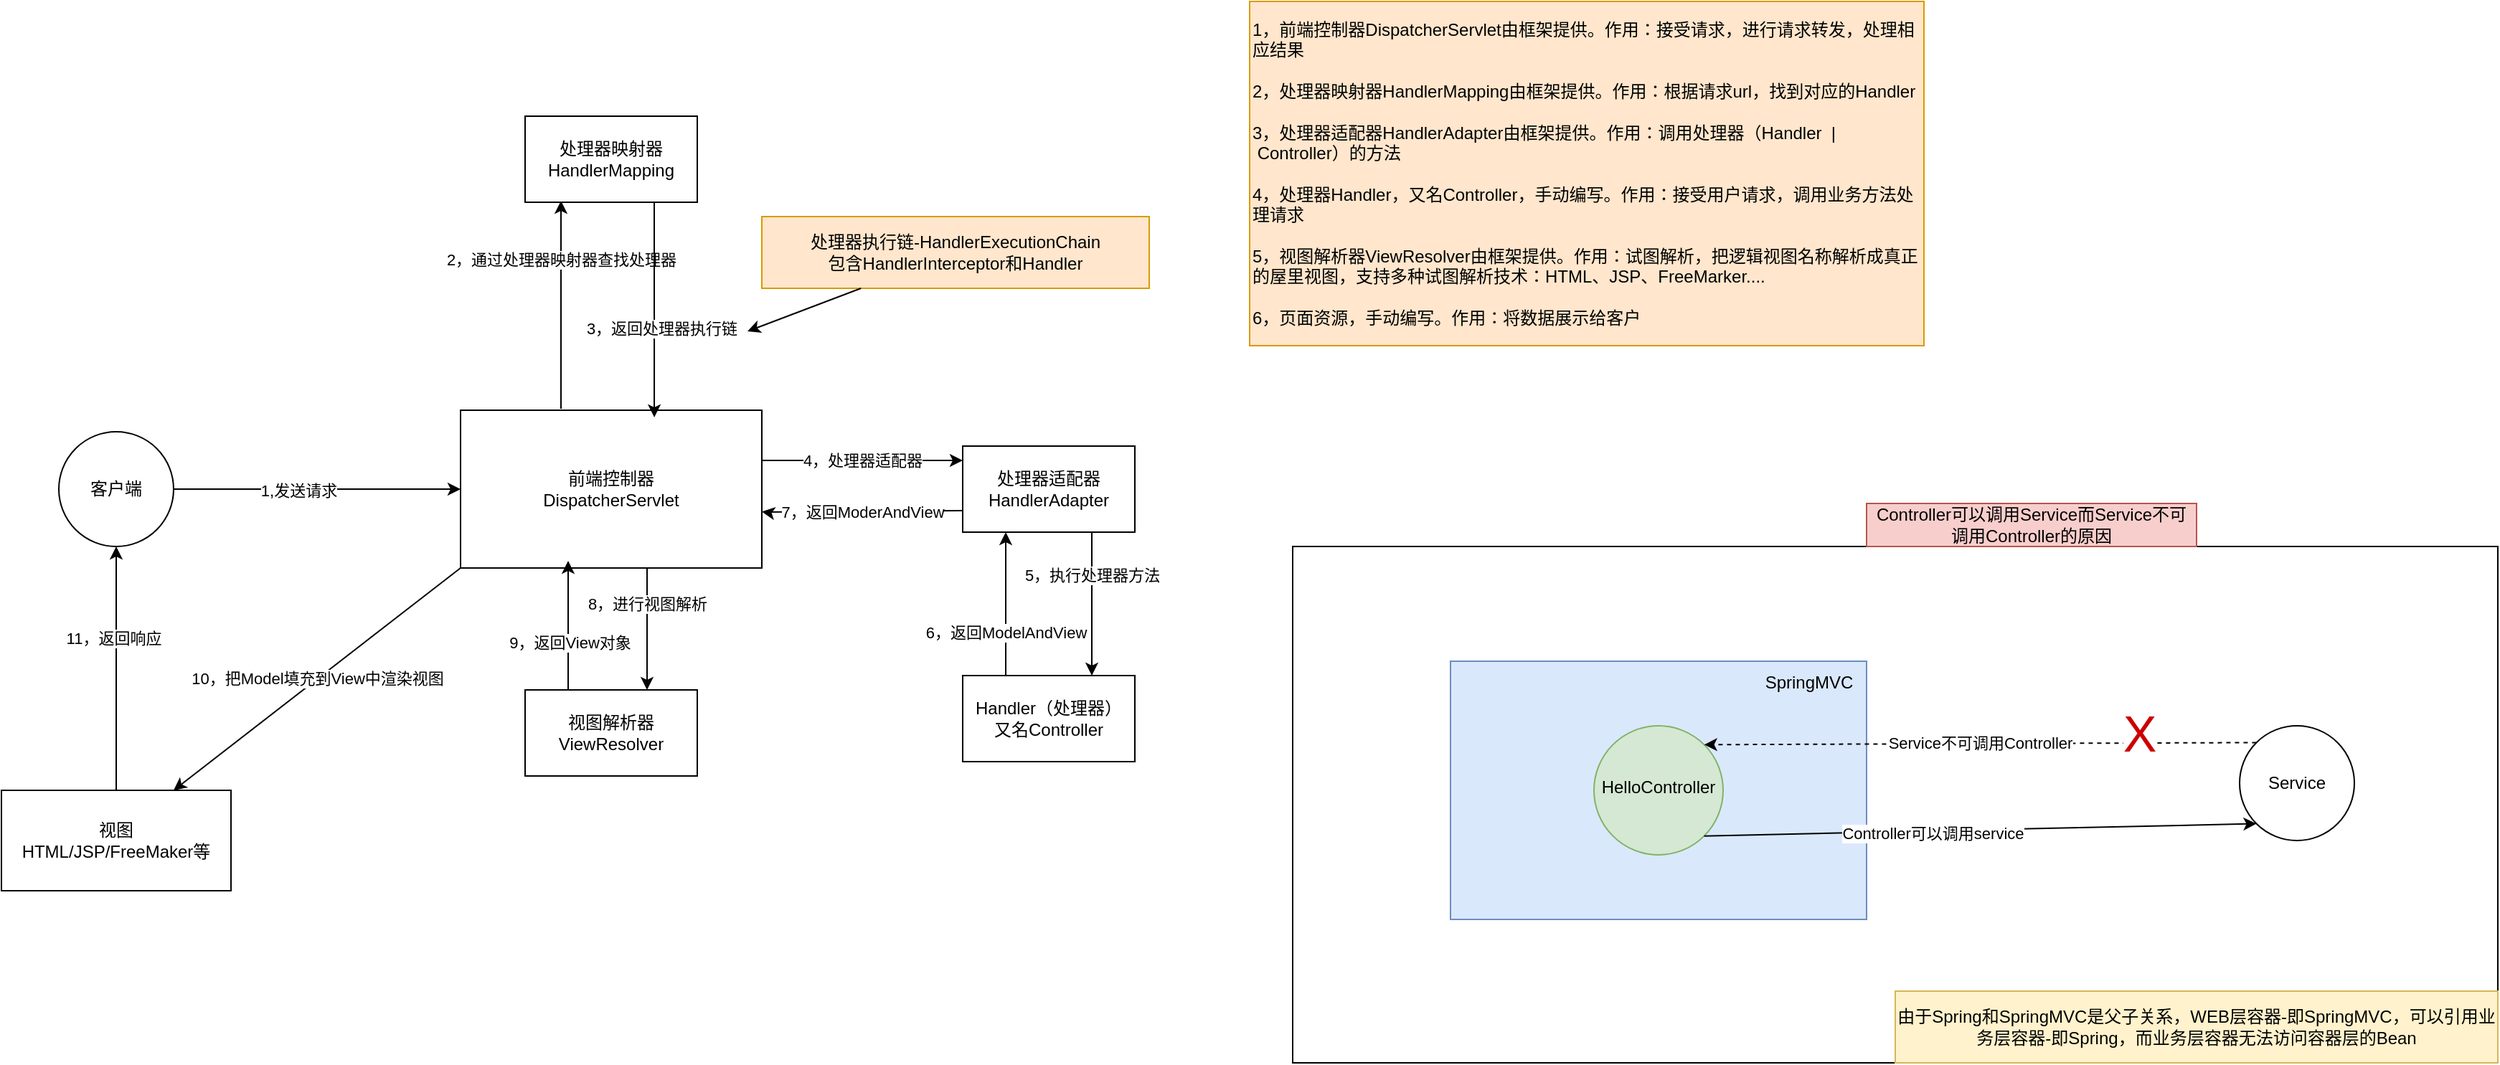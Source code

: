<mxfile version="15.7.0" type="github">
  <diagram id="7LRNWTfj9UgesFScxTXY" name="第 1 页">
    <mxGraphModel dx="1422" dy="1923" grid="1" gridSize="10" guides="1" tooltips="1" connect="1" arrows="1" fold="1" page="1" pageScale="1" pageWidth="827" pageHeight="1169" math="0" shadow="0">
      <root>
        <mxCell id="0" />
        <mxCell id="1" parent="0" />
        <mxCell id="AGUYlobTXLeBJ3e-e3ZP-43" value="" style="rounded=0;whiteSpace=wrap;html=1;labelBackgroundColor=none;fontSize=35;fontColor=#CC0000;align=center;verticalAlign=middle;" vertex="1" parent="1">
          <mxGeometry x="970" y="340" width="840" height="360" as="geometry" />
        </mxCell>
        <mxCell id="AGUYlobTXLeBJ3e-e3ZP-3" value="" style="edgeStyle=orthogonalEdgeStyle;rounded=0;orthogonalLoop=1;jettySize=auto;html=1;" edge="1" parent="1" source="AGUYlobTXLeBJ3e-e3ZP-1" target="AGUYlobTXLeBJ3e-e3ZP-2">
          <mxGeometry relative="1" as="geometry" />
        </mxCell>
        <mxCell id="AGUYlobTXLeBJ3e-e3ZP-4" value="1,发送请求" style="edgeLabel;html=1;align=center;verticalAlign=middle;resizable=0;points=[];" vertex="1" connectable="0" parent="AGUYlobTXLeBJ3e-e3ZP-3">
          <mxGeometry x="-0.13" y="-1" relative="1" as="geometry">
            <mxPoint as="offset" />
          </mxGeometry>
        </mxCell>
        <mxCell id="AGUYlobTXLeBJ3e-e3ZP-1" value="客户端" style="ellipse;whiteSpace=wrap;html=1;aspect=fixed;" vertex="1" parent="1">
          <mxGeometry x="110" y="260" width="80" height="80" as="geometry" />
        </mxCell>
        <mxCell id="AGUYlobTXLeBJ3e-e3ZP-8" value="2，通过处理器映射器查找处理器" style="edgeStyle=orthogonalEdgeStyle;rounded=0;orthogonalLoop=1;jettySize=auto;html=1;" edge="1" parent="1">
          <mxGeometry x="0.434" relative="1" as="geometry">
            <mxPoint x="460" y="244" as="sourcePoint" />
            <mxPoint x="460" y="99" as="targetPoint" />
            <Array as="points">
              <mxPoint x="460" y="199" />
              <mxPoint x="460" y="199" />
            </Array>
            <mxPoint as="offset" />
          </mxGeometry>
        </mxCell>
        <mxCell id="AGUYlobTXLeBJ3e-e3ZP-14" value="" style="edgeStyle=orthogonalEdgeStyle;rounded=0;orthogonalLoop=1;jettySize=auto;html=1;" edge="1" parent="1" source="AGUYlobTXLeBJ3e-e3ZP-2" target="AGUYlobTXLeBJ3e-e3ZP-13">
          <mxGeometry relative="1" as="geometry">
            <Array as="points">
              <mxPoint x="650" y="280" />
              <mxPoint x="650" y="280" />
            </Array>
          </mxGeometry>
        </mxCell>
        <mxCell id="AGUYlobTXLeBJ3e-e3ZP-16" value="4，处理器适配器" style="edgeLabel;html=1;align=center;verticalAlign=middle;resizable=0;points=[];" vertex="1" connectable="0" parent="AGUYlobTXLeBJ3e-e3ZP-14">
          <mxGeometry x="-0.286" relative="1" as="geometry">
            <mxPoint x="20" as="offset" />
          </mxGeometry>
        </mxCell>
        <mxCell id="AGUYlobTXLeBJ3e-e3ZP-21" value="8，进行视图解析" style="edgeStyle=orthogonalEdgeStyle;rounded=0;orthogonalLoop=1;jettySize=auto;html=1;" edge="1" parent="1" source="AGUYlobTXLeBJ3e-e3ZP-2" target="AGUYlobTXLeBJ3e-e3ZP-20">
          <mxGeometry x="-0.412" relative="1" as="geometry">
            <Array as="points">
              <mxPoint x="520" y="390" />
              <mxPoint x="520" y="390" />
            </Array>
            <mxPoint as="offset" />
          </mxGeometry>
        </mxCell>
        <mxCell id="AGUYlobTXLeBJ3e-e3ZP-2" value="前端控制器&lt;br&gt;DispatcherServlet" style="whiteSpace=wrap;html=1;" vertex="1" parent="1">
          <mxGeometry x="390" y="245" width="210" height="110" as="geometry" />
        </mxCell>
        <mxCell id="AGUYlobTXLeBJ3e-e3ZP-7" value="处理器映射器&lt;br&gt;HandlerMapping" style="whiteSpace=wrap;html=1;" vertex="1" parent="1">
          <mxGeometry x="435" y="40" width="120" height="60" as="geometry" />
        </mxCell>
        <mxCell id="AGUYlobTXLeBJ3e-e3ZP-9" value="" style="endArrow=classic;html=1;rounded=0;exitX=0.75;exitY=1;exitDx=0;exitDy=0;entryX=0.643;entryY=0.045;entryDx=0;entryDy=0;entryPerimeter=0;" edge="1" parent="1" source="AGUYlobTXLeBJ3e-e3ZP-7" target="AGUYlobTXLeBJ3e-e3ZP-2">
          <mxGeometry width="50" height="50" relative="1" as="geometry">
            <mxPoint x="650" y="140" as="sourcePoint" />
            <mxPoint x="700" y="90" as="targetPoint" />
          </mxGeometry>
        </mxCell>
        <mxCell id="AGUYlobTXLeBJ3e-e3ZP-10" value="3，返回处理器执行链" style="edgeLabel;html=1;align=center;verticalAlign=middle;resizable=0;points=[];" vertex="1" connectable="0" parent="AGUYlobTXLeBJ3e-e3ZP-9">
          <mxGeometry x="0.174" y="5" relative="1" as="geometry">
            <mxPoint as="offset" />
          </mxGeometry>
        </mxCell>
        <mxCell id="AGUYlobTXLeBJ3e-e3ZP-11" value="处理器执行链-HandlerExecutionChain&lt;br&gt;包含HandlerInterceptor和Handler" style="text;html=1;strokeColor=#d79b00;fillColor=#ffe6cc;align=center;verticalAlign=middle;whiteSpace=wrap;rounded=0;" vertex="1" parent="1">
          <mxGeometry x="600" y="110" width="270" height="50" as="geometry" />
        </mxCell>
        <mxCell id="AGUYlobTXLeBJ3e-e3ZP-12" value="" style="endArrow=classic;html=1;rounded=0;" edge="1" parent="1" source="AGUYlobTXLeBJ3e-e3ZP-11">
          <mxGeometry width="50" height="50" relative="1" as="geometry">
            <mxPoint x="800" y="260" as="sourcePoint" />
            <mxPoint x="590" y="190" as="targetPoint" />
          </mxGeometry>
        </mxCell>
        <mxCell id="AGUYlobTXLeBJ3e-e3ZP-18" value="5，执行处理器方法" style="edgeStyle=orthogonalEdgeStyle;rounded=0;orthogonalLoop=1;jettySize=auto;html=1;" edge="1" parent="1" source="AGUYlobTXLeBJ3e-e3ZP-13" target="AGUYlobTXLeBJ3e-e3ZP-17">
          <mxGeometry x="-0.4" relative="1" as="geometry">
            <Array as="points">
              <mxPoint x="830" y="370" />
              <mxPoint x="830" y="370" />
            </Array>
            <mxPoint as="offset" />
          </mxGeometry>
        </mxCell>
        <mxCell id="AGUYlobTXLeBJ3e-e3ZP-13" value="处理器适配器&lt;br&gt;HandlerAdapter" style="whiteSpace=wrap;html=1;" vertex="1" parent="1">
          <mxGeometry x="740" y="270" width="120" height="60" as="geometry" />
        </mxCell>
        <mxCell id="AGUYlobTXLeBJ3e-e3ZP-15" value="7，返回ModerAndView" style="endArrow=classic;html=1;rounded=0;exitX=0;exitY=0.75;exitDx=0;exitDy=0;" edge="1" parent="1" source="AGUYlobTXLeBJ3e-e3ZP-13" target="AGUYlobTXLeBJ3e-e3ZP-2">
          <mxGeometry width="50" height="50" relative="1" as="geometry">
            <mxPoint x="690" y="530" as="sourcePoint" />
            <mxPoint x="740" y="480" as="targetPoint" />
            <Array as="points">
              <mxPoint x="602" y="316" />
            </Array>
          </mxGeometry>
        </mxCell>
        <mxCell id="AGUYlobTXLeBJ3e-e3ZP-17" value="Handler（处理器）&lt;br&gt;又名Controller" style="whiteSpace=wrap;html=1;" vertex="1" parent="1">
          <mxGeometry x="740" y="430" width="120" height="60" as="geometry" />
        </mxCell>
        <mxCell id="AGUYlobTXLeBJ3e-e3ZP-19" value="6，返回ModelAndView" style="endArrow=classic;html=1;rounded=0;entryX=0.25;entryY=1;entryDx=0;entryDy=0;exitX=0.25;exitY=0;exitDx=0;exitDy=0;" edge="1" parent="1" source="AGUYlobTXLeBJ3e-e3ZP-17" target="AGUYlobTXLeBJ3e-e3ZP-13">
          <mxGeometry x="-0.4" width="50" height="50" relative="1" as="geometry">
            <mxPoint x="530" y="540" as="sourcePoint" />
            <mxPoint x="580" y="490" as="targetPoint" />
            <mxPoint as="offset" />
          </mxGeometry>
        </mxCell>
        <mxCell id="AGUYlobTXLeBJ3e-e3ZP-20" value="视图解析器&lt;br&gt;ViewResolver" style="whiteSpace=wrap;html=1;" vertex="1" parent="1">
          <mxGeometry x="435" y="440" width="120" height="60" as="geometry" />
        </mxCell>
        <mxCell id="AGUYlobTXLeBJ3e-e3ZP-22" value="" style="endArrow=classic;html=1;rounded=0;exitX=0.25;exitY=0;exitDx=0;exitDy=0;" edge="1" parent="1" source="AGUYlobTXLeBJ3e-e3ZP-20">
          <mxGeometry width="50" height="50" relative="1" as="geometry">
            <mxPoint x="468" y="430" as="sourcePoint" />
            <mxPoint x="465" y="350" as="targetPoint" />
          </mxGeometry>
        </mxCell>
        <mxCell id="AGUYlobTXLeBJ3e-e3ZP-23" value="9，返回View对象" style="edgeLabel;html=1;align=center;verticalAlign=middle;resizable=0;points=[];" vertex="1" connectable="0" parent="AGUYlobTXLeBJ3e-e3ZP-22">
          <mxGeometry x="-0.267" y="-1" relative="1" as="geometry">
            <mxPoint as="offset" />
          </mxGeometry>
        </mxCell>
        <mxCell id="AGUYlobTXLeBJ3e-e3ZP-24" value="视图&lt;br&gt;HTML/JSP/FreeMaker等" style="rounded=0;whiteSpace=wrap;html=1;" vertex="1" parent="1">
          <mxGeometry x="70" y="510" width="160" height="70" as="geometry" />
        </mxCell>
        <mxCell id="AGUYlobTXLeBJ3e-e3ZP-25" value="10，把Model填充到View中渲染视图" style="endArrow=classic;html=1;rounded=0;exitX=0;exitY=1;exitDx=0;exitDy=0;entryX=0.75;entryY=0;entryDx=0;entryDy=0;" edge="1" parent="1" source="AGUYlobTXLeBJ3e-e3ZP-2" target="AGUYlobTXLeBJ3e-e3ZP-24">
          <mxGeometry width="50" height="50" relative="1" as="geometry">
            <mxPoint x="240" y="670" as="sourcePoint" />
            <mxPoint x="290" y="620" as="targetPoint" />
          </mxGeometry>
        </mxCell>
        <mxCell id="AGUYlobTXLeBJ3e-e3ZP-26" value="" style="endArrow=classic;html=1;rounded=0;exitX=0.5;exitY=0;exitDx=0;exitDy=0;entryX=0.5;entryY=1;entryDx=0;entryDy=0;" edge="1" parent="1" source="AGUYlobTXLeBJ3e-e3ZP-24" target="AGUYlobTXLeBJ3e-e3ZP-1">
          <mxGeometry width="50" height="50" relative="1" as="geometry">
            <mxPoint x="120" y="430" as="sourcePoint" />
            <mxPoint x="170" y="380" as="targetPoint" />
          </mxGeometry>
        </mxCell>
        <mxCell id="AGUYlobTXLeBJ3e-e3ZP-27" value="11，返回响应" style="edgeLabel;html=1;align=center;verticalAlign=middle;resizable=0;points=[];" vertex="1" connectable="0" parent="AGUYlobTXLeBJ3e-e3ZP-26">
          <mxGeometry x="0.248" y="2" relative="1" as="geometry">
            <mxPoint as="offset" />
          </mxGeometry>
        </mxCell>
        <mxCell id="AGUYlobTXLeBJ3e-e3ZP-28" value="1，前端控制器DispatcherServlet由框架提供。作用：接受请求，进行请求转发，处理相应结果&lt;br&gt;&lt;br&gt;2，处理器映射器HandlerMapping由框架提供。作用：根据请求url，找到对应的Handler&lt;br&gt;&lt;br&gt;3，处理器适配器HandlerAdapter由框架提供。作用：调用处理器（Handler&amp;nbsp; |&amp;nbsp; &amp;nbsp;Controller）的方法&lt;br&gt;&lt;br&gt;4，处理器Handler，又名Controller，手动编写。作用：接受用户请求，调用业务方法处理请求&lt;br&gt;&lt;br&gt;5，视图解析器ViewResolver由框架提供。作用：试图解析，把逻辑视图名称解析成真正的屋里视图，支持多种试图解析技术：HTML、JSP、FreeMarker....&lt;br&gt;&lt;br&gt;6，页面资源，手动编写。作用：将数据展示给客户" style="rounded=0;whiteSpace=wrap;html=1;align=left;fillColor=#ffe6cc;strokeColor=#d79b00;" vertex="1" parent="1">
          <mxGeometry x="940" y="-40" width="470" height="240" as="geometry" />
        </mxCell>
        <mxCell id="AGUYlobTXLeBJ3e-e3ZP-29" value="" style="rounded=0;whiteSpace=wrap;html=1;align=center;verticalAlign=top;fillColor=#dae8fc;strokeColor=#6c8ebf;" vertex="1" parent="1">
          <mxGeometry x="1080" y="420" width="290" height="180" as="geometry" />
        </mxCell>
        <mxCell id="AGUYlobTXLeBJ3e-e3ZP-30" value="&#xa;&#xa;&lt;span style=&quot;color: rgb(0, 0, 0); font-family: helvetica; font-size: 12px; font-style: normal; font-weight: 400; letter-spacing: normal; text-align: center; text-indent: 0px; text-transform: none; word-spacing: 0px; display: inline; float: none;&quot;&gt;HelloController&lt;/span&gt;&#xa;&#xa;" style="ellipse;whiteSpace=wrap;html=1;aspect=fixed;align=center;verticalAlign=top;fillColor=#d5e8d4;strokeColor=#82b366;labelBackgroundColor=none;" vertex="1" parent="1">
          <mxGeometry x="1180" y="465" width="90" height="90" as="geometry" />
        </mxCell>
        <mxCell id="AGUYlobTXLeBJ3e-e3ZP-31" value="SpringMVC" style="text;html=1;strokeColor=none;fillColor=none;align=center;verticalAlign=middle;whiteSpace=wrap;rounded=0;" vertex="1" parent="1">
          <mxGeometry x="1300" y="420" width="60" height="30" as="geometry" />
        </mxCell>
        <mxCell id="AGUYlobTXLeBJ3e-e3ZP-32" value="Service" style="ellipse;whiteSpace=wrap;html=1;aspect=fixed;labelBackgroundColor=none;align=center;verticalAlign=middle;" vertex="1" parent="1">
          <mxGeometry x="1630" y="465" width="80" height="80" as="geometry" />
        </mxCell>
        <mxCell id="AGUYlobTXLeBJ3e-e3ZP-33" value="" style="endArrow=classic;html=1;rounded=0;entryX=0;entryY=1;entryDx=0;entryDy=0;exitX=1;exitY=1;exitDx=0;exitDy=0;" edge="1" parent="1" source="AGUYlobTXLeBJ3e-e3ZP-30" target="AGUYlobTXLeBJ3e-e3ZP-32">
          <mxGeometry width="50" height="50" relative="1" as="geometry">
            <mxPoint x="1460" y="500" as="sourcePoint" />
            <mxPoint x="1510" y="450" as="targetPoint" />
          </mxGeometry>
        </mxCell>
        <mxCell id="AGUYlobTXLeBJ3e-e3ZP-34" value="Controller可以调用service" style="edgeLabel;html=1;align=center;verticalAlign=middle;resizable=0;points=[];" vertex="1" connectable="0" parent="AGUYlobTXLeBJ3e-e3ZP-33">
          <mxGeometry x="-0.173" y="-1" relative="1" as="geometry">
            <mxPoint as="offset" />
          </mxGeometry>
        </mxCell>
        <mxCell id="AGUYlobTXLeBJ3e-e3ZP-35" value="Service不可调用Controller" style="endArrow=classic;html=1;rounded=0;entryX=1;entryY=0;entryDx=0;entryDy=0;exitX=0;exitY=0;exitDx=0;exitDy=0;dashed=1;" edge="1" parent="1" source="AGUYlobTXLeBJ3e-e3ZP-32" target="AGUYlobTXLeBJ3e-e3ZP-30">
          <mxGeometry width="50" height="50" relative="1" as="geometry">
            <mxPoint x="1440" y="490" as="sourcePoint" />
            <mxPoint x="1490" y="440" as="targetPoint" />
          </mxGeometry>
        </mxCell>
        <mxCell id="AGUYlobTXLeBJ3e-e3ZP-42" value="X" style="edgeLabel;html=1;align=center;verticalAlign=middle;resizable=0;points=[];fontSize=35;fontColor=#CC0000;" vertex="1" connectable="0" parent="AGUYlobTXLeBJ3e-e3ZP-35">
          <mxGeometry x="-0.529" relative="1" as="geometry">
            <mxPoint x="9" y="-7" as="offset" />
          </mxGeometry>
        </mxCell>
        <mxCell id="AGUYlobTXLeBJ3e-e3ZP-44" value="由于Spring和SpringMVC是父子关系，WEB层容器-即SpringMVC，可以引用业务层容器-即Spring，而业务层容器无法访问容器层的Bean" style="text;html=1;strokeColor=#d6b656;fillColor=#fff2cc;align=center;verticalAlign=middle;whiteSpace=wrap;rounded=0;labelBackgroundColor=none;fontSize=12;" vertex="1" parent="1">
          <mxGeometry x="1390" y="650" width="420" height="50" as="geometry" />
        </mxCell>
        <mxCell id="AGUYlobTXLeBJ3e-e3ZP-45" value="Controller可以调用Service而Service不可调用Controller的原因" style="text;html=1;strokeColor=#b85450;fillColor=#f8cecc;align=center;verticalAlign=middle;whiteSpace=wrap;rounded=0;labelBackgroundColor=none;fontSize=12;" vertex="1" parent="1">
          <mxGeometry x="1370" y="310" width="230" height="30" as="geometry" />
        </mxCell>
      </root>
    </mxGraphModel>
  </diagram>
</mxfile>
